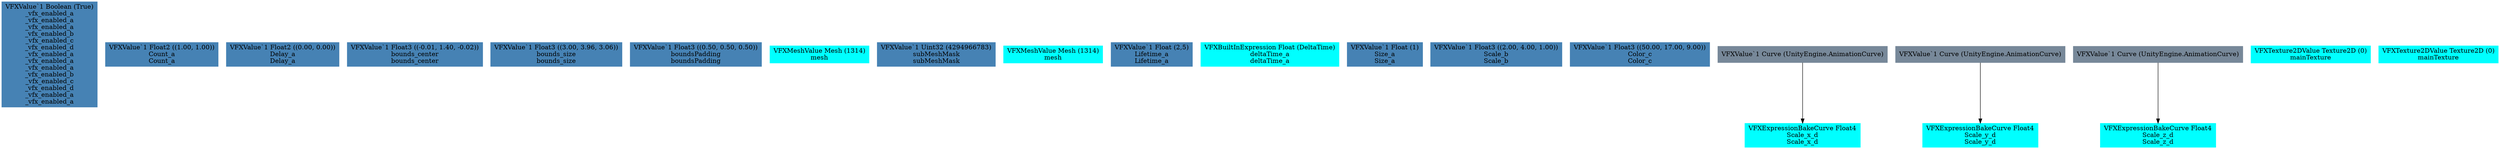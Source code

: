 digraph G {
node0 [shape="box" color="steelblue" style="filled" label="VFXValue`1 Boolean (True)
_vfx_enabled_a
_vfx_enabled_a
_vfx_enabled_a
_vfx_enabled_b
_vfx_enabled_c
_vfx_enabled_d
_vfx_enabled_a
_vfx_enabled_a
_vfx_enabled_a
_vfx_enabled_b
_vfx_enabled_c
_vfx_enabled_d
_vfx_enabled_a
_vfx_enabled_a"]
node1 [shape="box" color="steelblue" style="filled" label="VFXValue`1 Float2 ((1.00, 1.00))
Count_a
Count_a"]
node2 [shape="box" color="steelblue" style="filled" label="VFXValue`1 Float2 ((0.00, 0.00))
Delay_a
Delay_a"]
node3 [shape="box" color="steelblue" style="filled" label="VFXValue`1 Float3 ((-0.01, 1.40, -0.02))
bounds_center
bounds_center"]
node4 [shape="box" color="steelblue" style="filled" label="VFXValue`1 Float3 ((3.00, 3.96, 3.06))
bounds_size
bounds_size"]
node5 [shape="box" color="steelblue" style="filled" label="VFXValue`1 Float3 ((0.50, 0.50, 0.50))
boundsPadding
boundsPadding"]
node6 [shape="box" color="cyan" style="filled" label="VFXMeshValue Mesh (1314)
mesh"]
node7 [shape="box" color="steelblue" style="filled" label="VFXValue`1 Uint32 (4294966783)
subMeshMask
subMeshMask"]
node8 [shape="box" color="cyan" style="filled" label="VFXMeshValue Mesh (1314)
mesh"]
node9 [shape="box" color="steelblue" style="filled" label="VFXValue`1 Float (2,5)
Lifetime_a
Lifetime_a"]
node10 [shape="box" color="cyan" style="filled" label="VFXBuiltInExpression Float (DeltaTime)
deltaTime_a
deltaTime_a"]
node11 [shape="box" color="steelblue" style="filled" label="VFXValue`1 Float (1)
Size_a
Size_a"]
node12 [shape="box" color="steelblue" style="filled" label="VFXValue`1 Float3 ((2.00, 4.00, 1.00))
Scale_b
Scale_b"]
node13 [shape="box" color="steelblue" style="filled" label="VFXValue`1 Float3 ((50.00, 17.00, 9.00))
Color_c
Color_c"]
node14 [shape="box" color="cyan" style="filled" label="VFXExpressionBakeCurve Float4
Scale_x_d
Scale_x_d"]
node15 [shape="box" color="lightslategray" style="filled" label="VFXValue`1 Curve (UnityEngine.AnimationCurve)"]
node16 [shape="box" color="cyan" style="filled" label="VFXExpressionBakeCurve Float4
Scale_y_d
Scale_y_d"]
node17 [shape="box" color="lightslategray" style="filled" label="VFXValue`1 Curve (UnityEngine.AnimationCurve)"]
node18 [shape="box" color="cyan" style="filled" label="VFXExpressionBakeCurve Float4
Scale_z_d
Scale_z_d"]
node19 [shape="box" color="lightslategray" style="filled" label="VFXValue`1 Curve (UnityEngine.AnimationCurve)"]
node20 [shape="box" color="cyan" style="filled" label="VFXTexture2DValue Texture2D (0)
mainTexture"]
node21 [shape="box" color="cyan" style="filled" label="VFXTexture2DValue Texture2D (0)
mainTexture"]
node15 -> node14 
node17 -> node16 
node19 -> node18 
}
